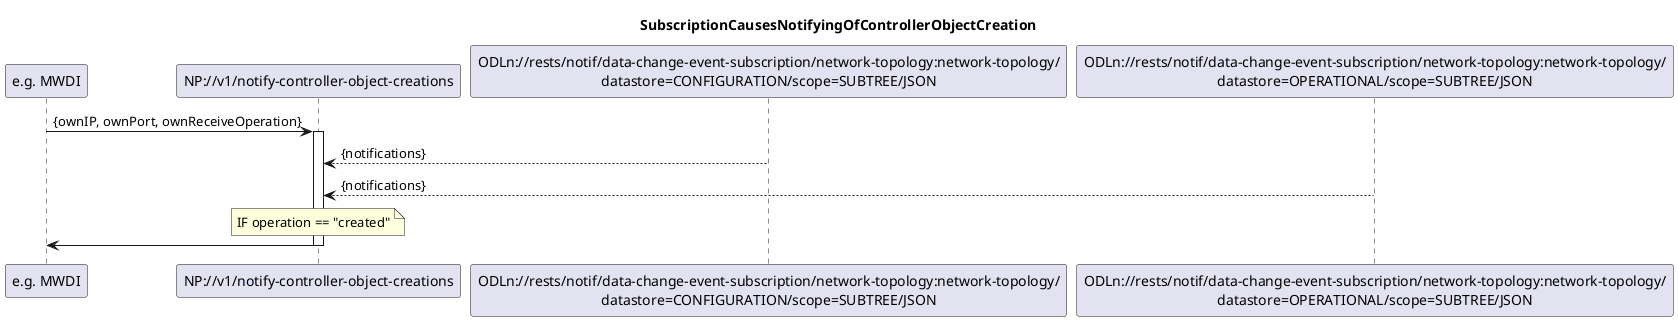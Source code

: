 @startuml is012_NotifyingOfControllerObjectCreation
skinparam responseMessageBelowArrow true

title SubscriptionCausesNotifyingOfControllerObjectCreation

participant "e.g. MWDI" as Subscriber
participant "NP://v1/notify-controller-object-creations" as NP_notifyNewObjects
participant "ODLn://rests/notif/data-change-event-subscription/network-topology:network-topology/\ndatastore=CONFIGURATION/scope=SUBTREE/JSON" as Configuration
participant "ODLn://rests/notif/data-change-event-subscription/network-topology:network-topology/\ndatastore=OPERATIONAL/scope=SUBTREE/JSON" as Operational

Subscriber -> NP_notifyNewObjects: {ownIP, ownPort, ownReceiveOperation}
activate NP_notifyNewObjects

Configuration --> NP_notifyNewObjects: {notifications}
Operational --> NP_notifyNewObjects: {notifications}

note over NP_notifyNewObjects
IF operation == "created"
end note

Subscriber <- NP_notifyNewObjects

deactivate NP_notifyNewObjects

@enduml
